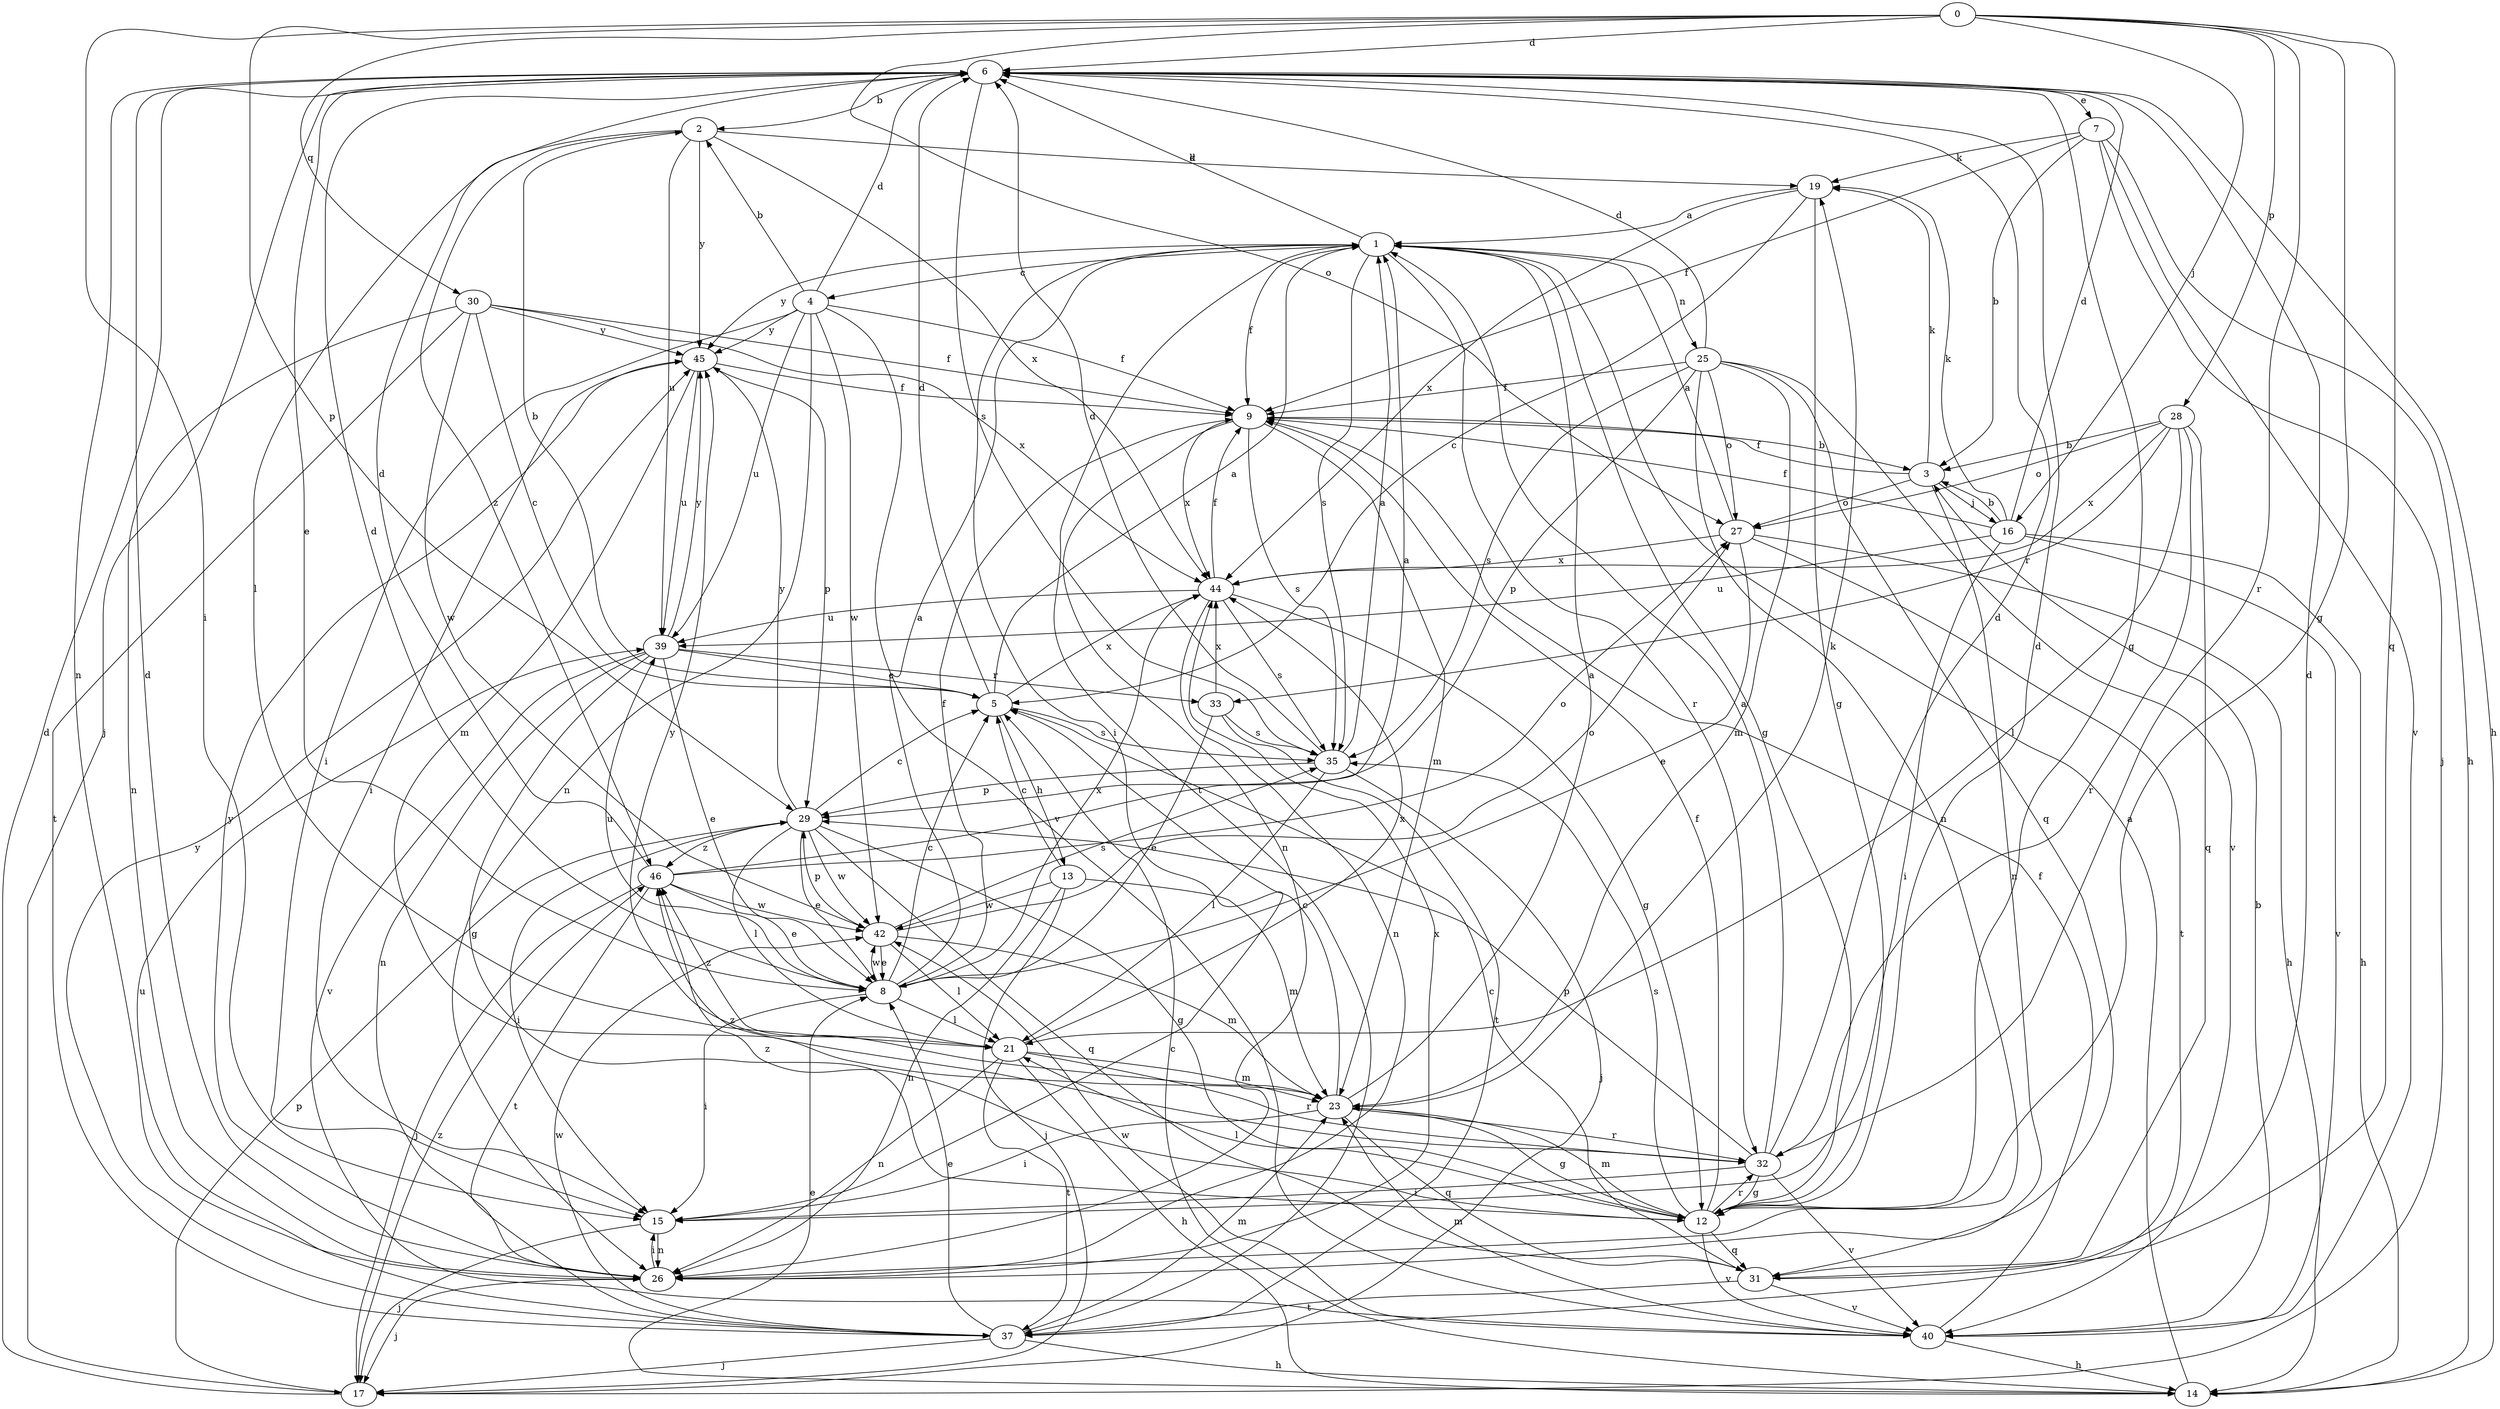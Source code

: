 strict digraph  {
0;
1;
2;
3;
4;
5;
6;
7;
8;
9;
12;
13;
14;
15;
16;
17;
19;
21;
23;
25;
26;
27;
28;
29;
30;
31;
32;
33;
35;
37;
39;
40;
42;
44;
45;
46;
0 -> 6  [label=d];
0 -> 12  [label=g];
0 -> 15  [label=i];
0 -> 16  [label=j];
0 -> 27  [label=o];
0 -> 28  [label=p];
0 -> 29  [label=p];
0 -> 30  [label=q];
0 -> 31  [label=q];
0 -> 32  [label=r];
1 -> 4  [label=c];
1 -> 6  [label=d];
1 -> 9  [label=f];
1 -> 12  [label=g];
1 -> 15  [label=i];
1 -> 25  [label=n];
1 -> 32  [label=r];
1 -> 35  [label=s];
1 -> 37  [label=t];
1 -> 45  [label=y];
2 -> 19  [label=k];
2 -> 21  [label=l];
2 -> 39  [label=u];
2 -> 44  [label=x];
2 -> 45  [label=y];
2 -> 46  [label=z];
3 -> 9  [label=f];
3 -> 16  [label=j];
3 -> 19  [label=k];
3 -> 26  [label=n];
3 -> 27  [label=o];
4 -> 2  [label=b];
4 -> 6  [label=d];
4 -> 9  [label=f];
4 -> 15  [label=i];
4 -> 26  [label=n];
4 -> 39  [label=u];
4 -> 40  [label=v];
4 -> 42  [label=w];
4 -> 45  [label=y];
5 -> 1  [label=a];
5 -> 2  [label=b];
5 -> 6  [label=d];
5 -> 13  [label=h];
5 -> 35  [label=s];
5 -> 44  [label=x];
6 -> 2  [label=b];
6 -> 7  [label=e];
6 -> 8  [label=e];
6 -> 12  [label=g];
6 -> 14  [label=h];
6 -> 17  [label=j];
6 -> 26  [label=n];
6 -> 35  [label=s];
7 -> 3  [label=b];
7 -> 9  [label=f];
7 -> 14  [label=h];
7 -> 17  [label=j];
7 -> 19  [label=k];
7 -> 40  [label=v];
8 -> 1  [label=a];
8 -> 5  [label=c];
8 -> 6  [label=d];
8 -> 9  [label=f];
8 -> 15  [label=i];
8 -> 21  [label=l];
8 -> 39  [label=u];
8 -> 42  [label=w];
8 -> 44  [label=x];
9 -> 3  [label=b];
9 -> 23  [label=m];
9 -> 26  [label=n];
9 -> 35  [label=s];
9 -> 44  [label=x];
12 -> 6  [label=d];
12 -> 9  [label=f];
12 -> 21  [label=l];
12 -> 23  [label=m];
12 -> 31  [label=q];
12 -> 32  [label=r];
12 -> 35  [label=s];
12 -> 40  [label=v];
12 -> 46  [label=z];
13 -> 5  [label=c];
13 -> 17  [label=j];
13 -> 23  [label=m];
13 -> 26  [label=n];
13 -> 42  [label=w];
14 -> 1  [label=a];
14 -> 5  [label=c];
14 -> 8  [label=e];
15 -> 17  [label=j];
15 -> 26  [label=n];
16 -> 3  [label=b];
16 -> 6  [label=d];
16 -> 9  [label=f];
16 -> 14  [label=h];
16 -> 15  [label=i];
16 -> 19  [label=k];
16 -> 39  [label=u];
16 -> 40  [label=v];
17 -> 6  [label=d];
17 -> 29  [label=p];
17 -> 46  [label=z];
19 -> 1  [label=a];
19 -> 5  [label=c];
19 -> 12  [label=g];
19 -> 44  [label=x];
21 -> 14  [label=h];
21 -> 23  [label=m];
21 -> 26  [label=n];
21 -> 32  [label=r];
21 -> 37  [label=t];
21 -> 44  [label=x];
21 -> 46  [label=z];
23 -> 1  [label=a];
23 -> 5  [label=c];
23 -> 12  [label=g];
23 -> 15  [label=i];
23 -> 19  [label=k];
23 -> 31  [label=q];
23 -> 32  [label=r];
23 -> 45  [label=y];
25 -> 6  [label=d];
25 -> 9  [label=f];
25 -> 23  [label=m];
25 -> 26  [label=n];
25 -> 27  [label=o];
25 -> 29  [label=p];
25 -> 31  [label=q];
25 -> 35  [label=s];
25 -> 40  [label=v];
26 -> 6  [label=d];
26 -> 15  [label=i];
26 -> 17  [label=j];
26 -> 44  [label=x];
26 -> 45  [label=y];
27 -> 1  [label=a];
27 -> 8  [label=e];
27 -> 14  [label=h];
27 -> 37  [label=t];
27 -> 44  [label=x];
28 -> 3  [label=b];
28 -> 21  [label=l];
28 -> 27  [label=o];
28 -> 31  [label=q];
28 -> 32  [label=r];
28 -> 33  [label=r];
28 -> 44  [label=x];
29 -> 5  [label=c];
29 -> 8  [label=e];
29 -> 12  [label=g];
29 -> 15  [label=i];
29 -> 21  [label=l];
29 -> 31  [label=q];
29 -> 42  [label=w];
29 -> 45  [label=y];
29 -> 46  [label=z];
30 -> 5  [label=c];
30 -> 9  [label=f];
30 -> 26  [label=n];
30 -> 37  [label=t];
30 -> 42  [label=w];
30 -> 44  [label=x];
30 -> 45  [label=y];
31 -> 5  [label=c];
31 -> 6  [label=d];
31 -> 37  [label=t];
31 -> 40  [label=v];
32 -> 1  [label=a];
32 -> 6  [label=d];
32 -> 12  [label=g];
32 -> 15  [label=i];
32 -> 29  [label=p];
32 -> 40  [label=v];
32 -> 46  [label=z];
33 -> 8  [label=e];
33 -> 35  [label=s];
33 -> 37  [label=t];
33 -> 44  [label=x];
35 -> 1  [label=a];
35 -> 6  [label=d];
35 -> 17  [label=j];
35 -> 21  [label=l];
35 -> 29  [label=p];
37 -> 8  [label=e];
37 -> 14  [label=h];
37 -> 17  [label=j];
37 -> 23  [label=m];
37 -> 39  [label=u];
37 -> 42  [label=w];
37 -> 45  [label=y];
39 -> 5  [label=c];
39 -> 8  [label=e];
39 -> 12  [label=g];
39 -> 26  [label=n];
39 -> 33  [label=r];
39 -> 40  [label=v];
39 -> 45  [label=y];
40 -> 3  [label=b];
40 -> 9  [label=f];
40 -> 14  [label=h];
40 -> 23  [label=m];
40 -> 42  [label=w];
42 -> 8  [label=e];
42 -> 21  [label=l];
42 -> 23  [label=m];
42 -> 27  [label=o];
42 -> 29  [label=p];
42 -> 35  [label=s];
44 -> 9  [label=f];
44 -> 12  [label=g];
44 -> 26  [label=n];
44 -> 35  [label=s];
44 -> 39  [label=u];
45 -> 9  [label=f];
45 -> 15  [label=i];
45 -> 23  [label=m];
45 -> 29  [label=p];
45 -> 39  [label=u];
46 -> 1  [label=a];
46 -> 6  [label=d];
46 -> 8  [label=e];
46 -> 17  [label=j];
46 -> 27  [label=o];
46 -> 37  [label=t];
46 -> 42  [label=w];
}
